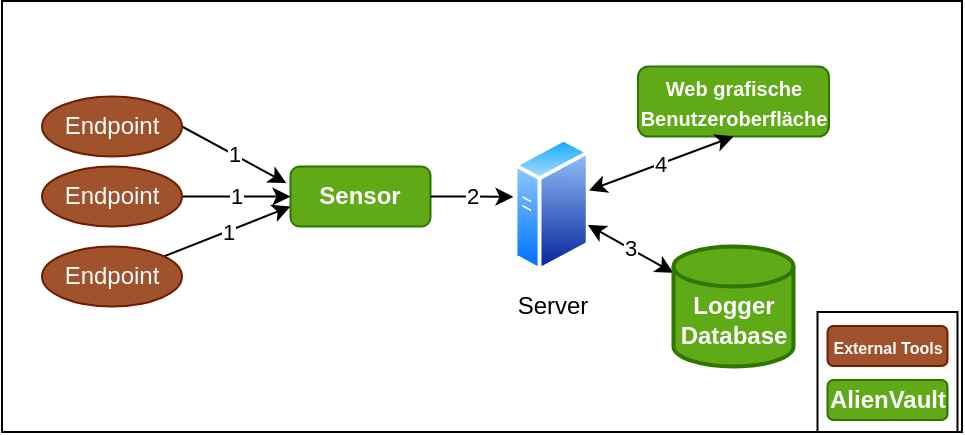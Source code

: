 <mxfile version="21.3.2">
  <diagram id="C5RBs43oDa-KdzZeNtuy" name="Page-1">
    <mxGraphModel dx="1434" dy="782" grid="1" gridSize="10" guides="1" tooltips="1" connect="1" arrows="1" fold="1" page="1" pageScale="1" pageWidth="827" pageHeight="1169" math="0" shadow="0">
      <root>
        <mxCell id="WIyWlLk6GJQsqaUBKTNV-0" />
        <mxCell id="WIyWlLk6GJQsqaUBKTNV-1" parent="WIyWlLk6GJQsqaUBKTNV-0" />
        <mxCell id="CC44FsLXy5XZmS9B4NoA-0" value="" style="rounded=0;whiteSpace=wrap;html=1;" vertex="1" parent="WIyWlLk6GJQsqaUBKTNV-1">
          <mxGeometry x="170" y="74.5" width="480" height="215.5" as="geometry" />
        </mxCell>
        <mxCell id="CC44FsLXy5XZmS9B4NoA-1" value="" style="rounded=0;whiteSpace=wrap;html=1;" vertex="1" parent="WIyWlLk6GJQsqaUBKTNV-1">
          <mxGeometry x="577.75" y="230" width="70" height="60" as="geometry" />
        </mxCell>
        <mxCell id="CC44FsLXy5XZmS9B4NoA-2" value="1" style="rounded=0;orthogonalLoop=1;jettySize=auto;html=1;entryX=-0.029;entryY=0.278;entryDx=0;entryDy=0;entryPerimeter=0;exitX=1;exitY=0.5;exitDx=0;exitDy=0;" edge="1" parent="WIyWlLk6GJQsqaUBKTNV-1" source="CC44FsLXy5XZmS9B4NoA-3" target="CC44FsLXy5XZmS9B4NoA-4">
          <mxGeometry relative="1" as="geometry">
            <mxPoint x="300.99" y="173.25" as="targetPoint" />
          </mxGeometry>
        </mxCell>
        <mxCell id="CC44FsLXy5XZmS9B4NoA-3" value="Endpoint" style="ellipse;whiteSpace=wrap;html=1;fillColor=#a0522d;strokeColor=#6D1F00;fontColor=#ffffff;" vertex="1" parent="WIyWlLk6GJQsqaUBKTNV-1">
          <mxGeometry x="190" y="122.25" width="70" height="30" as="geometry" />
        </mxCell>
        <mxCell id="CC44FsLXy5XZmS9B4NoA-4" value="&lt;b&gt;Sensor&lt;/b&gt;" style="rounded=1;whiteSpace=wrap;html=1;fillColor=#60a917;strokeColor=#2D7600;fontColor=#ffffff;" vertex="1" parent="WIyWlLk6GJQsqaUBKTNV-1">
          <mxGeometry x="314.25" y="157.25" width="70" height="30" as="geometry" />
        </mxCell>
        <mxCell id="CC44FsLXy5XZmS9B4NoA-5" value="&lt;b&gt;&lt;font style=&quot;font-size: 10px;&quot;&gt;Web grafische Benutzeroberfläche&lt;/font&gt;&lt;/b&gt;" style="rounded=1;whiteSpace=wrap;html=1;fillColor=#60a917;strokeColor=#2D7600;fontColor=#ffffff;" vertex="1" parent="WIyWlLk6GJQsqaUBKTNV-1">
          <mxGeometry x="488" y="107.25" width="95.5" height="35" as="geometry" />
        </mxCell>
        <mxCell id="CC44FsLXy5XZmS9B4NoA-6" value="&lt;font style=&quot;font-size: 8px;&quot;&gt;&lt;b&gt;&lt;font style=&quot;font-size: 8px;&quot;&gt;External Tools&lt;br&gt;&lt;/font&gt;&lt;/b&gt;&lt;/font&gt;" style="rounded=1;whiteSpace=wrap;html=1;fillColor=#a0522d;strokeColor=#6D1F00;fontColor=#ffffff;" vertex="1" parent="WIyWlLk6GJQsqaUBKTNV-1">
          <mxGeometry x="582.75" y="237" width="60" height="20" as="geometry" />
        </mxCell>
        <mxCell id="CC44FsLXy5XZmS9B4NoA-7" value="&lt;b&gt;AlienVault&lt;/b&gt;" style="rounded=1;whiteSpace=wrap;html=1;fillColor=#60a917;strokeColor=#2D7600;fontColor=#ffffff;" vertex="1" parent="WIyWlLk6GJQsqaUBKTNV-1">
          <mxGeometry x="582.75" y="264" width="60" height="20" as="geometry" />
        </mxCell>
        <mxCell id="CC44FsLXy5XZmS9B4NoA-8" style="edgeStyle=orthogonalEdgeStyle;rounded=0;orthogonalLoop=1;jettySize=auto;html=1;exitX=0.5;exitY=1;exitDx=0;exitDy=0;entryX=0.5;entryY=1;entryDx=0;entryDy=0;" edge="1" parent="WIyWlLk6GJQsqaUBKTNV-1" source="CC44FsLXy5XZmS9B4NoA-6" target="CC44FsLXy5XZmS9B4NoA-6">
          <mxGeometry relative="1" as="geometry" />
        </mxCell>
        <mxCell id="CC44FsLXy5XZmS9B4NoA-9" value="1" style="edgeStyle=orthogonalEdgeStyle;rounded=0;orthogonalLoop=1;jettySize=auto;html=1;entryX=0;entryY=0.5;entryDx=0;entryDy=0;" edge="1" parent="WIyWlLk6GJQsqaUBKTNV-1" source="CC44FsLXy5XZmS9B4NoA-10" target="CC44FsLXy5XZmS9B4NoA-4">
          <mxGeometry relative="1" as="geometry" />
        </mxCell>
        <mxCell id="CC44FsLXy5XZmS9B4NoA-10" value="Endpoint" style="ellipse;whiteSpace=wrap;html=1;fillColor=#a0522d;strokeColor=#6D1F00;fontColor=#ffffff;" vertex="1" parent="WIyWlLk6GJQsqaUBKTNV-1">
          <mxGeometry x="190" y="157.25" width="70" height="30" as="geometry" />
        </mxCell>
        <mxCell id="CC44FsLXy5XZmS9B4NoA-11" value="1" style="rounded=0;orthogonalLoop=1;jettySize=auto;html=1;entryX=0;entryY=0.667;entryDx=0;entryDy=0;entryPerimeter=0;" edge="1" parent="WIyWlLk6GJQsqaUBKTNV-1" source="CC44FsLXy5XZmS9B4NoA-12" target="CC44FsLXy5XZmS9B4NoA-4">
          <mxGeometry relative="1" as="geometry" />
        </mxCell>
        <mxCell id="CC44FsLXy5XZmS9B4NoA-12" value="Endpoint" style="ellipse;whiteSpace=wrap;html=1;fillColor=#a0522d;strokeColor=#6D1F00;fontColor=#ffffff;" vertex="1" parent="WIyWlLk6GJQsqaUBKTNV-1">
          <mxGeometry x="190" y="197.25" width="70" height="30" as="geometry" />
        </mxCell>
        <mxCell id="CC44FsLXy5XZmS9B4NoA-13" value="4" style="rounded=0;orthogonalLoop=1;jettySize=auto;html=1;entryX=0.5;entryY=1;entryDx=0;entryDy=0;startArrow=classic;startFill=1;" edge="1" parent="WIyWlLk6GJQsqaUBKTNV-1" source="CC44FsLXy5XZmS9B4NoA-14" target="CC44FsLXy5XZmS9B4NoA-5">
          <mxGeometry relative="1" as="geometry" />
        </mxCell>
        <mxCell id="CC44FsLXy5XZmS9B4NoA-14" value="Server" style="image;aspect=fixed;perimeter=ellipsePerimeter;html=1;align=center;shadow=0;dashed=0;spacingTop=3;image=img/lib/active_directory/generic_server.svg;" vertex="1" parent="WIyWlLk6GJQsqaUBKTNV-1">
          <mxGeometry x="425.75" y="142.25" width="38.08" height="68" as="geometry" />
        </mxCell>
        <mxCell id="CC44FsLXy5XZmS9B4NoA-15" value="3" style="rounded=0;orthogonalLoop=1;jettySize=auto;html=1;startArrow=classic;startFill=1;" edge="1" parent="WIyWlLk6GJQsqaUBKTNV-1" source="CC44FsLXy5XZmS9B4NoA-16" target="CC44FsLXy5XZmS9B4NoA-14">
          <mxGeometry relative="1" as="geometry" />
        </mxCell>
        <mxCell id="CC44FsLXy5XZmS9B4NoA-16" value="&lt;div&gt;&lt;b&gt;&lt;br&gt;&lt;/b&gt;&lt;/div&gt;&lt;div&gt;&lt;b&gt;Logger Database&lt;/b&gt;&lt;/div&gt;" style="strokeWidth=2;html=1;shape=mxgraph.flowchart.database;whiteSpace=wrap;fillColor=#60a917;fontColor=#ffffff;strokeColor=#2D7600;" vertex="1" parent="WIyWlLk6GJQsqaUBKTNV-1">
          <mxGeometry x="505.75" y="197.25" width="60" height="60" as="geometry" />
        </mxCell>
        <mxCell id="CC44FsLXy5XZmS9B4NoA-17" value="2" style="edgeStyle=orthogonalEdgeStyle;rounded=0;orthogonalLoop=1;jettySize=auto;html=1;entryX=0;entryY=0.444;entryDx=0;entryDy=0;entryPerimeter=0;startArrow=none;startFill=0;" edge="1" parent="WIyWlLk6GJQsqaUBKTNV-1" source="CC44FsLXy5XZmS9B4NoA-4" target="CC44FsLXy5XZmS9B4NoA-14">
          <mxGeometry relative="1" as="geometry">
            <mxPoint x="384.75" y="172.25" as="sourcePoint" />
            <mxPoint x="454.75" y="172.23" as="targetPoint" />
          </mxGeometry>
        </mxCell>
      </root>
    </mxGraphModel>
  </diagram>
</mxfile>
